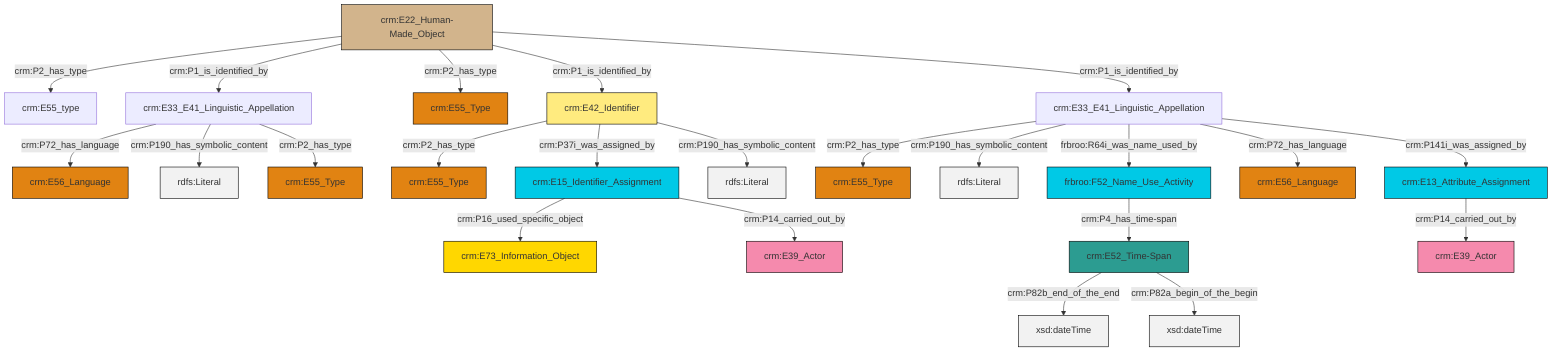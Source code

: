 graph TD
classDef Literal fill:#f2f2f2,stroke:#000000;
classDef CRM_Entity fill:#FFFFFF,stroke:#000000;
classDef Temporal_Entity fill:#00C9E6, stroke:#000000;
classDef Type fill:#E18312, stroke:#000000;
classDef Time-Span fill:#2C9C91, stroke:#000000;
classDef Appellation fill:#FFEB7F, stroke:#000000;
classDef Place fill:#008836, stroke:#000000;
classDef Persistent_Item fill:#B266B2, stroke:#000000;
classDef Conceptual_Object fill:#FFD700, stroke:#000000;
classDef Physical_Thing fill:#D2B48C, stroke:#000000;
classDef Actor fill:#f58aad, stroke:#000000;
classDef PC_Classes fill:#4ce600, stroke:#000000;
classDef Multi fill:#cccccc,stroke:#000000;

0["crm:E33_E41_Linguistic_Appellation"]:::Default -->|crm:P72_has_language| 1["crm:E56_Language"]:::Type
6["frbroo:F52_Name_Use_Activity"]:::Temporal_Entity -->|crm:P4_has_time-span| 7["crm:E52_Time-Span"]:::Time-Span
8["crm:E33_E41_Linguistic_Appellation"]:::Default -->|crm:P2_has_type| 9["crm:E55_Type"]:::Type
10["crm:E22_Human-Made_Object"]:::Physical_Thing -->|crm:P2_has_type| 11["crm:E55_type"]:::Default
10["crm:E22_Human-Made_Object"]:::Physical_Thing -->|crm:P1_is_identified_by| 0["crm:E33_E41_Linguistic_Appellation"]:::Default
8["crm:E33_E41_Linguistic_Appellation"]:::Default -->|crm:P190_has_symbolic_content| 12[rdfs:Literal]:::Literal
0["crm:E33_E41_Linguistic_Appellation"]:::Default -->|crm:P190_has_symbolic_content| 13[rdfs:Literal]:::Literal
14["crm:E42_Identifier"]:::Appellation -->|crm:P2_has_type| 4["crm:E55_Type"]:::Type
15["crm:E15_Identifier_Assignment"]:::Temporal_Entity -->|crm:P16_used_specific_object| 16["crm:E73_Information_Object"]:::Conceptual_Object
14["crm:E42_Identifier"]:::Appellation -->|crm:P37i_was_assigned_by| 15["crm:E15_Identifier_Assignment"]:::Temporal_Entity
15["crm:E15_Identifier_Assignment"]:::Temporal_Entity -->|crm:P14_carried_out_by| 21["crm:E39_Actor"]:::Actor
10["crm:E22_Human-Made_Object"]:::Physical_Thing -->|crm:P2_has_type| 19["crm:E55_Type"]:::Type
10["crm:E22_Human-Made_Object"]:::Physical_Thing -->|crm:P1_is_identified_by| 14["crm:E42_Identifier"]:::Appellation
0["crm:E33_E41_Linguistic_Appellation"]:::Default -->|crm:P2_has_type| 26["crm:E55_Type"]:::Type
14["crm:E42_Identifier"]:::Appellation -->|crm:P190_has_symbolic_content| 28[rdfs:Literal]:::Literal
7["crm:E52_Time-Span"]:::Time-Span -->|crm:P82b_end_of_the_end| 31[xsd:dateTime]:::Literal
8["crm:E33_E41_Linguistic_Appellation"]:::Default -->|frbroo:R64i_was_name_used_by| 6["frbroo:F52_Name_Use_Activity"]:::Temporal_Entity
8["crm:E33_E41_Linguistic_Appellation"]:::Default -->|crm:P72_has_language| 33["crm:E56_Language"]:::Type
8["crm:E33_E41_Linguistic_Appellation"]:::Default -->|crm:P141i_was_assigned_by| 24["crm:E13_Attribute_Assignment"]:::Temporal_Entity
24["crm:E13_Attribute_Assignment"]:::Temporal_Entity -->|crm:P14_carried_out_by| 2["crm:E39_Actor"]:::Actor
7["crm:E52_Time-Span"]:::Time-Span -->|crm:P82a_begin_of_the_begin| 39[xsd:dateTime]:::Literal
10["crm:E22_Human-Made_Object"]:::Physical_Thing -->|crm:P1_is_identified_by| 8["crm:E33_E41_Linguistic_Appellation"]:::Default